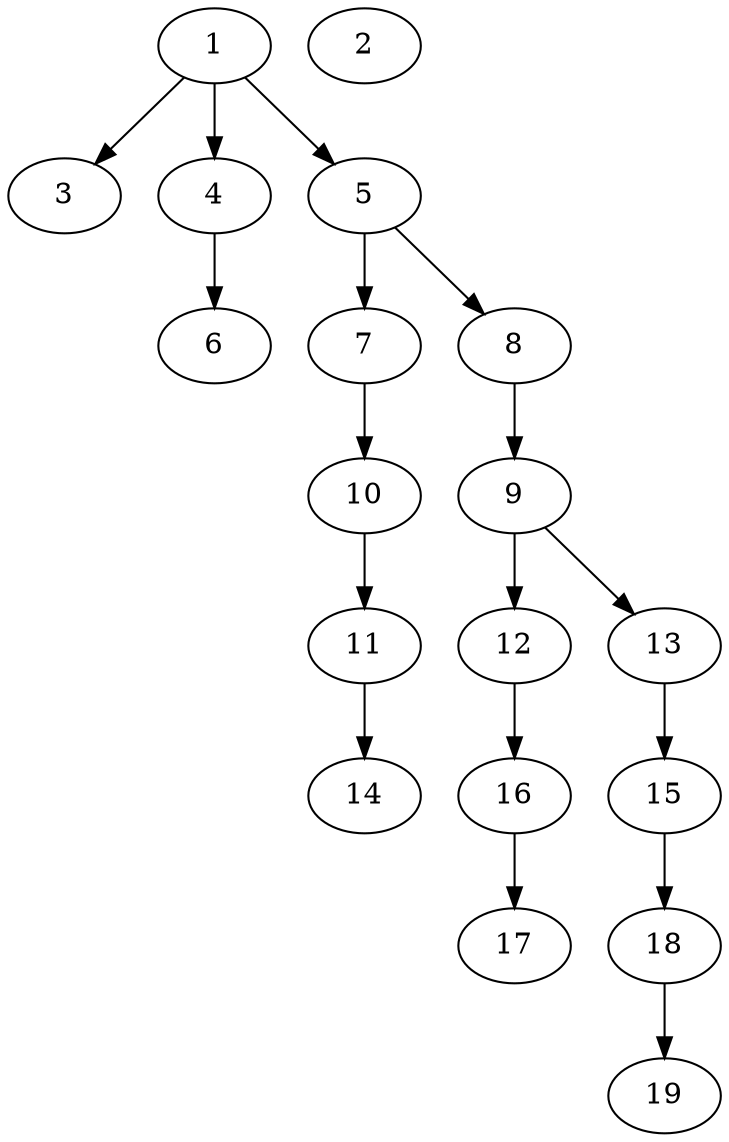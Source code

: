 // DAG (tier=1-easy, mode=compute, n=19, ccr=0.264, fat=0.406, density=0.220, regular=0.750, jump=0.086, mindata=262144, maxdata=2097152)
// DAG automatically generated by daggen at Sun Aug 24 16:33:32 2025
// /home/ermia/Project/Environments/daggen/bin/daggen --dot --ccr 0.264 --fat 0.406 --regular 0.750 --density 0.220 --jump 0.086 --mindata 262144 --maxdata 2097152 -n 19 
digraph G {
  1 [size="16394656925774966", alpha="0.10", expect_size="8197328462887483"]
  1 -> 3 [size ="8007169605632"]
  1 -> 4 [size ="8007169605632"]
  1 -> 5 [size ="8007169605632"]
  2 [size="7791407675257913344", alpha="0.05", expect_size="3895703837628956672"]
  3 [size="14007589760486092", alpha="0.04", expect_size="7003794880243046"]
  4 [size="22170897537235148", alpha="0.01", expect_size="11085448768617574"]
  4 -> 6 [size ="20861872504832"]
  5 [size="184470478553600", alpha="0.09", expect_size="92235239276800"]
  5 -> 7 [size ="3435973836800"]
  5 -> 8 [size ="3435973836800"]
  6 [size="74724323405893", alpha="0.14", expect_size="37362161702946"]
  7 [size="441454001437608", alpha="0.17", expect_size="220727000718804"]
  7 -> 10 [size ="1039382085632"]
  8 [size="3266668211340312576", alpha="0.01", expect_size="1633334105670156288"]
  8 -> 9 [size ="17612729745408"]
  9 [size="8693426673720229888", alpha="0.18", expect_size="4346713336860114944"]
  9 -> 12 [size ="33823404326912"]
  9 -> 13 [size ="33823404326912"]
  10 [size="681343699378888", alpha="0.01", expect_size="340671849689444"]
  10 -> 11 [size ="17783312089088"]
  11 [size="204725391875258", alpha="0.20", expect_size="102362695937629"]
  11 -> 14 [size ="4216793858048"]
  12 [size="38587059929088000", alpha="0.05", expect_size="19293529964544000"]
  12 -> 16 [size ="913519411200"]
  13 [size="3778716464283118", alpha="0.09", expect_size="1889358232141559"]
  13 -> 15 [size ="1691151761408"]
  14 [size="512156434273270", alpha="0.01", expect_size="256078217136635"]
  15 [size="2063656432030869", alpha="0.17", expect_size="1031828216015434"]
  15 -> 18 [size ="2999799775232"]
  16 [size="343083130551672", alpha="0.07", expect_size="171541565275836"]
  16 -> 17 [size ="7364937777152"]
  17 [size="937794664962090", alpha="0.14", expect_size="468897332481045"]
  18 [size="22426589400144", alpha="0.05", expect_size="11213294700072"]
  18 -> 19 [size ="671835226112"]
  19 [size="202005751957291008", alpha="0.04", expect_size="101002875978645504"]
}